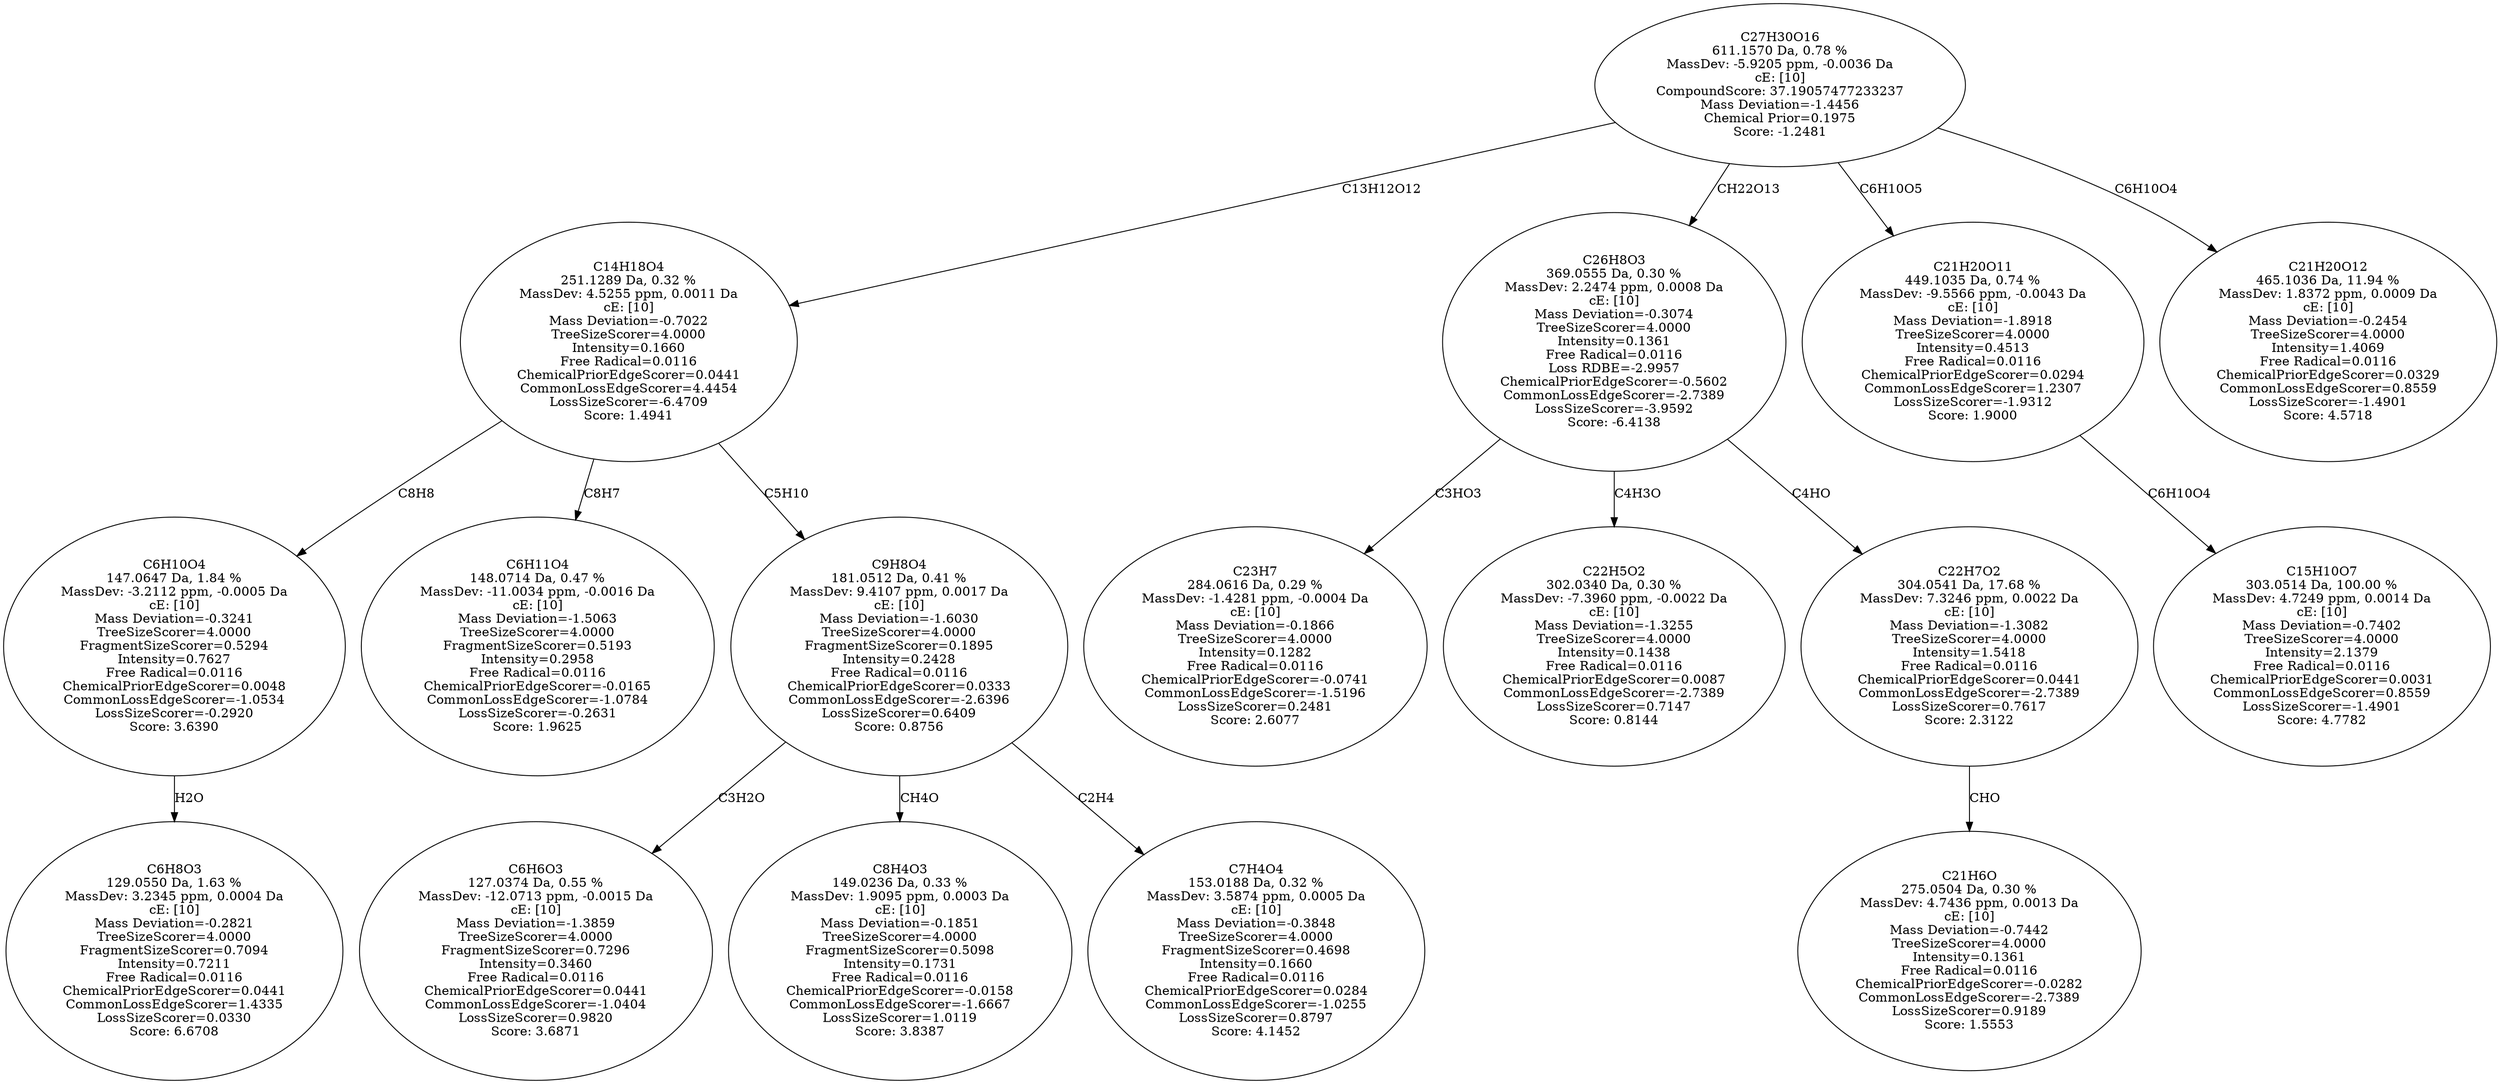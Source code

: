 strict digraph {
v1 [label="C6H8O3\n129.0550 Da, 1.63 %\nMassDev: 3.2345 ppm, 0.0004 Da\ncE: [10]\nMass Deviation=-0.2821\nTreeSizeScorer=4.0000\nFragmentSizeScorer=0.7094\nIntensity=0.7211\nFree Radical=0.0116\nChemicalPriorEdgeScorer=0.0441\nCommonLossEdgeScorer=1.4335\nLossSizeScorer=0.0330\nScore: 6.6708"];
v2 [label="C6H10O4\n147.0647 Da, 1.84 %\nMassDev: -3.2112 ppm, -0.0005 Da\ncE: [10]\nMass Deviation=-0.3241\nTreeSizeScorer=4.0000\nFragmentSizeScorer=0.5294\nIntensity=0.7627\nFree Radical=0.0116\nChemicalPriorEdgeScorer=0.0048\nCommonLossEdgeScorer=-1.0534\nLossSizeScorer=-0.2920\nScore: 3.6390"];
v3 [label="C6H11O4\n148.0714 Da, 0.47 %\nMassDev: -11.0034 ppm, -0.0016 Da\ncE: [10]\nMass Deviation=-1.5063\nTreeSizeScorer=4.0000\nFragmentSizeScorer=0.5193\nIntensity=0.2958\nFree Radical=0.0116\nChemicalPriorEdgeScorer=-0.0165\nCommonLossEdgeScorer=-1.0784\nLossSizeScorer=-0.2631\nScore: 1.9625"];
v4 [label="C6H6O3\n127.0374 Da, 0.55 %\nMassDev: -12.0713 ppm, -0.0015 Da\ncE: [10]\nMass Deviation=-1.3859\nTreeSizeScorer=4.0000\nFragmentSizeScorer=0.7296\nIntensity=0.3460\nFree Radical=0.0116\nChemicalPriorEdgeScorer=0.0441\nCommonLossEdgeScorer=-1.0404\nLossSizeScorer=0.9820\nScore: 3.6871"];
v5 [label="C8H4O3\n149.0236 Da, 0.33 %\nMassDev: 1.9095 ppm, 0.0003 Da\ncE: [10]\nMass Deviation=-0.1851\nTreeSizeScorer=4.0000\nFragmentSizeScorer=0.5098\nIntensity=0.1731\nFree Radical=0.0116\nChemicalPriorEdgeScorer=-0.0158\nCommonLossEdgeScorer=-1.6667\nLossSizeScorer=1.0119\nScore: 3.8387"];
v6 [label="C7H4O4\n153.0188 Da, 0.32 %\nMassDev: 3.5874 ppm, 0.0005 Da\ncE: [10]\nMass Deviation=-0.3848\nTreeSizeScorer=4.0000\nFragmentSizeScorer=0.4698\nIntensity=0.1660\nFree Radical=0.0116\nChemicalPriorEdgeScorer=0.0284\nCommonLossEdgeScorer=-1.0255\nLossSizeScorer=0.8797\nScore: 4.1452"];
v7 [label="C9H8O4\n181.0512 Da, 0.41 %\nMassDev: 9.4107 ppm, 0.0017 Da\ncE: [10]\nMass Deviation=-1.6030\nTreeSizeScorer=4.0000\nFragmentSizeScorer=0.1895\nIntensity=0.2428\nFree Radical=0.0116\nChemicalPriorEdgeScorer=0.0333\nCommonLossEdgeScorer=-2.6396\nLossSizeScorer=0.6409\nScore: 0.8756"];
v8 [label="C14H18O4\n251.1289 Da, 0.32 %\nMassDev: 4.5255 ppm, 0.0011 Da\ncE: [10]\nMass Deviation=-0.7022\nTreeSizeScorer=4.0000\nIntensity=0.1660\nFree Radical=0.0116\nChemicalPriorEdgeScorer=0.0441\nCommonLossEdgeScorer=4.4454\nLossSizeScorer=-6.4709\nScore: 1.4941"];
v9 [label="C23H7\n284.0616 Da, 0.29 %\nMassDev: -1.4281 ppm, -0.0004 Da\ncE: [10]\nMass Deviation=-0.1866\nTreeSizeScorer=4.0000\nIntensity=0.1282\nFree Radical=0.0116\nChemicalPriorEdgeScorer=-0.0741\nCommonLossEdgeScorer=-1.5196\nLossSizeScorer=0.2481\nScore: 2.6077"];
v10 [label="C22H5O2\n302.0340 Da, 0.30 %\nMassDev: -7.3960 ppm, -0.0022 Da\ncE: [10]\nMass Deviation=-1.3255\nTreeSizeScorer=4.0000\nIntensity=0.1438\nFree Radical=0.0116\nChemicalPriorEdgeScorer=0.0087\nCommonLossEdgeScorer=-2.7389\nLossSizeScorer=0.7147\nScore: 0.8144"];
v11 [label="C21H6O\n275.0504 Da, 0.30 %\nMassDev: 4.7436 ppm, 0.0013 Da\ncE: [10]\nMass Deviation=-0.7442\nTreeSizeScorer=4.0000\nIntensity=0.1361\nFree Radical=0.0116\nChemicalPriorEdgeScorer=-0.0282\nCommonLossEdgeScorer=-2.7389\nLossSizeScorer=0.9189\nScore: 1.5553"];
v12 [label="C22H7O2\n304.0541 Da, 17.68 %\nMassDev: 7.3246 ppm, 0.0022 Da\ncE: [10]\nMass Deviation=-1.3082\nTreeSizeScorer=4.0000\nIntensity=1.5418\nFree Radical=0.0116\nChemicalPriorEdgeScorer=0.0441\nCommonLossEdgeScorer=-2.7389\nLossSizeScorer=0.7617\nScore: 2.3122"];
v13 [label="C26H8O3\n369.0555 Da, 0.30 %\nMassDev: 2.2474 ppm, 0.0008 Da\ncE: [10]\nMass Deviation=-0.3074\nTreeSizeScorer=4.0000\nIntensity=0.1361\nFree Radical=0.0116\nLoss RDBE=-2.9957\nChemicalPriorEdgeScorer=-0.5602\nCommonLossEdgeScorer=-2.7389\nLossSizeScorer=-3.9592\nScore: -6.4138"];
v14 [label="C15H10O7\n303.0514 Da, 100.00 %\nMassDev: 4.7249 ppm, 0.0014 Da\ncE: [10]\nMass Deviation=-0.7402\nTreeSizeScorer=4.0000\nIntensity=2.1379\nFree Radical=0.0116\nChemicalPriorEdgeScorer=0.0031\nCommonLossEdgeScorer=0.8559\nLossSizeScorer=-1.4901\nScore: 4.7782"];
v15 [label="C21H20O11\n449.1035 Da, 0.74 %\nMassDev: -9.5566 ppm, -0.0043 Da\ncE: [10]\nMass Deviation=-1.8918\nTreeSizeScorer=4.0000\nIntensity=0.4513\nFree Radical=0.0116\nChemicalPriorEdgeScorer=0.0294\nCommonLossEdgeScorer=1.2307\nLossSizeScorer=-1.9312\nScore: 1.9000"];
v16 [label="C21H20O12\n465.1036 Da, 11.94 %\nMassDev: 1.8372 ppm, 0.0009 Da\ncE: [10]\nMass Deviation=-0.2454\nTreeSizeScorer=4.0000\nIntensity=1.4069\nFree Radical=0.0116\nChemicalPriorEdgeScorer=0.0329\nCommonLossEdgeScorer=0.8559\nLossSizeScorer=-1.4901\nScore: 4.5718"];
v17 [label="C27H30O16\n611.1570 Da, 0.78 %\nMassDev: -5.9205 ppm, -0.0036 Da\ncE: [10]\nCompoundScore: 37.19057477233237\nMass Deviation=-1.4456\nChemical Prior=0.1975\nScore: -1.2481"];
v2 -> v1 [label="H2O"];
v8 -> v2 [label="C8H8"];
v8 -> v3 [label="C8H7"];
v7 -> v4 [label="C3H2O"];
v7 -> v5 [label="CH4O"];
v7 -> v6 [label="C2H4"];
v8 -> v7 [label="C5H10"];
v17 -> v8 [label="C13H12O12"];
v13 -> v9 [label="C3HO3"];
v13 -> v10 [label="C4H3O"];
v12 -> v11 [label="CHO"];
v13 -> v12 [label="C4HO"];
v17 -> v13 [label="CH22O13"];
v15 -> v14 [label="C6H10O4"];
v17 -> v15 [label="C6H10O5"];
v17 -> v16 [label="C6H10O4"];
}